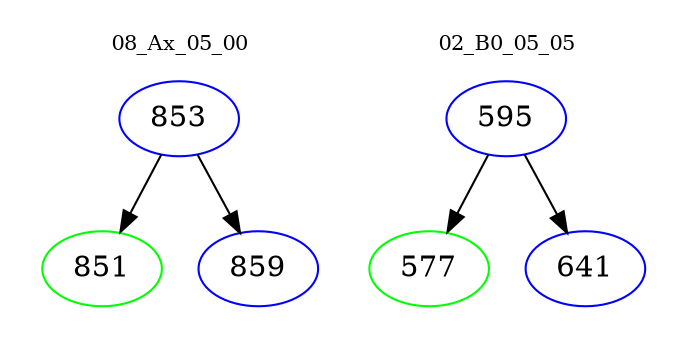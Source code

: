 digraph{
subgraph cluster_0 {
color = white
label = "08_Ax_05_00";
fontsize=10;
T0_853 [label="853", color="blue"]
T0_853 -> T0_851 [color="black"]
T0_851 [label="851", color="green"]
T0_853 -> T0_859 [color="black"]
T0_859 [label="859", color="blue"]
}
subgraph cluster_1 {
color = white
label = "02_B0_05_05";
fontsize=10;
T1_595 [label="595", color="blue"]
T1_595 -> T1_577 [color="black"]
T1_577 [label="577", color="green"]
T1_595 -> T1_641 [color="black"]
T1_641 [label="641", color="blue"]
}
}
